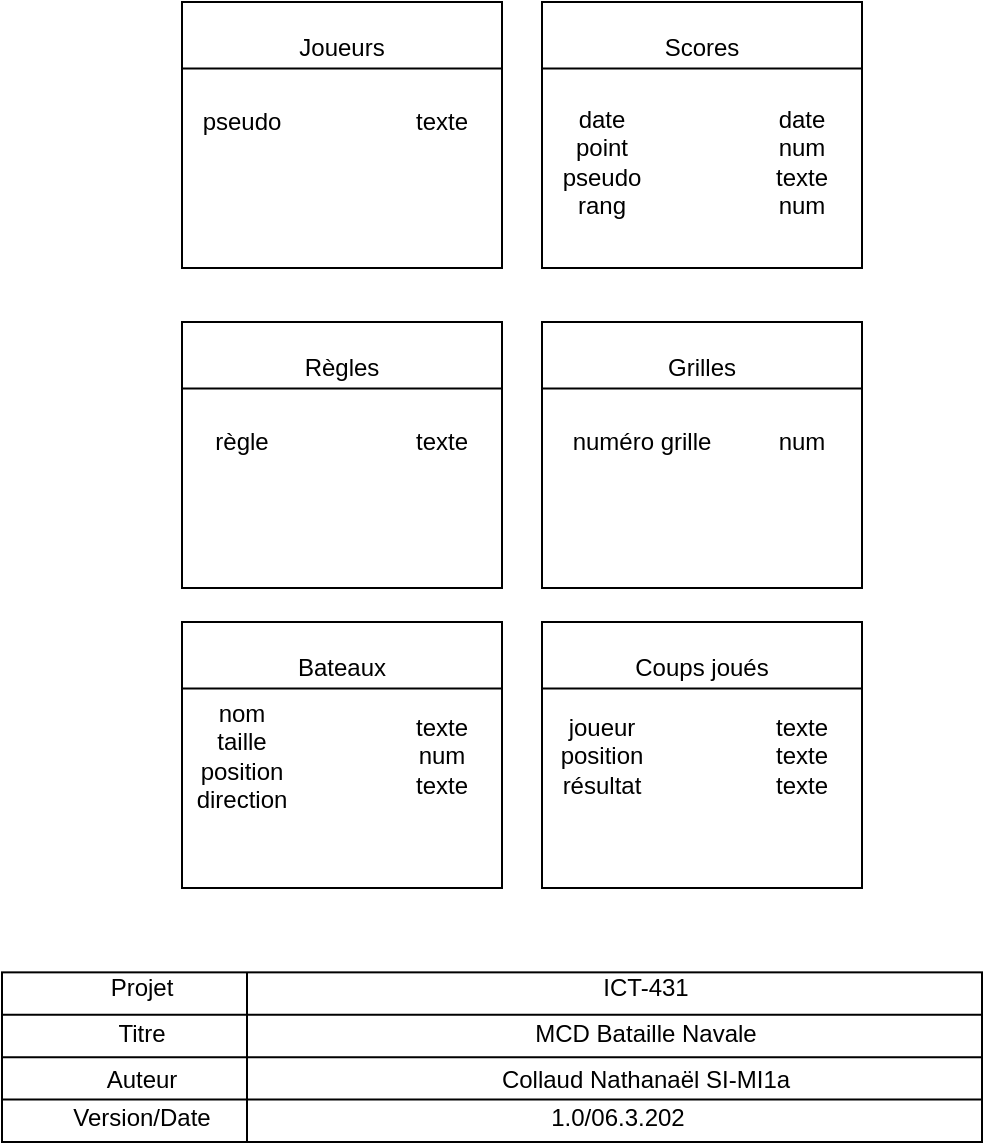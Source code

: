<mxfile version="12.7.9" type="device"><diagram id="zoZc6PyiWfFKwe2IRE8V" name="Page-1"><mxGraphModel dx="770" dy="1274" grid="1" gridSize="10" guides="1" tooltips="1" connect="1" arrows="0" fold="1" page="1" pageScale="1" pageWidth="1169" pageHeight="827" math="0" shadow="0"><root><mxCell id="0"/><mxCell id="1" parent="0"/><mxCell id="1o8YHjFitFuKW7lurwcu-1" value="" style="group" parent="1" vertex="1" connectable="0"><mxGeometry x="70" y="-194.82" width="490" height="84.82" as="geometry"/></mxCell><mxCell id="1o8YHjFitFuKW7lurwcu-2" value="" style="rounded=0;whiteSpace=wrap;html=1;" parent="1o8YHjFitFuKW7lurwcu-1" vertex="1"><mxGeometry width="490" height="84.82" as="geometry"/></mxCell><mxCell id="1o8YHjFitFuKW7lurwcu-3" value="" style="endArrow=none;html=1;entryX=0;entryY=0.25;entryDx=0;entryDy=0;exitX=1;exitY=0.25;exitDx=0;exitDy=0;" parent="1o8YHjFitFuKW7lurwcu-1" source="1o8YHjFitFuKW7lurwcu-2" target="1o8YHjFitFuKW7lurwcu-2" edge="1"><mxGeometry width="50" height="50" relative="1" as="geometry"><mxPoint y="161.929" as="sourcePoint"/><mxPoint x="70" y="123.375" as="targetPoint"/></mxGeometry></mxCell><mxCell id="1o8YHjFitFuKW7lurwcu-4" value="" style="endArrow=none;html=1;entryX=0;entryY=0.5;entryDx=0;entryDy=0;exitX=1;exitY=0.5;exitDx=0;exitDy=0;" parent="1o8YHjFitFuKW7lurwcu-1" source="1o8YHjFitFuKW7lurwcu-2" target="1o8YHjFitFuKW7lurwcu-2" edge="1"><mxGeometry width="50" height="50" relative="1" as="geometry"><mxPoint y="161.929" as="sourcePoint"/><mxPoint x="70" y="123.375" as="targetPoint"/></mxGeometry></mxCell><mxCell id="1o8YHjFitFuKW7lurwcu-5" value="" style="endArrow=none;html=1;entryX=0;entryY=0.75;entryDx=0;entryDy=0;exitX=1;exitY=0.75;exitDx=0;exitDy=0;" parent="1o8YHjFitFuKW7lurwcu-1" source="1o8YHjFitFuKW7lurwcu-2" target="1o8YHjFitFuKW7lurwcu-2" edge="1"><mxGeometry width="50" height="50" relative="1" as="geometry"><mxPoint y="161.929" as="sourcePoint"/><mxPoint x="70" y="123.375" as="targetPoint"/></mxGeometry></mxCell><mxCell id="1o8YHjFitFuKW7lurwcu-6" value="" style="endArrow=none;html=1;entryX=0.25;entryY=0;entryDx=0;entryDy=0;exitX=0.25;exitY=1;exitDx=0;exitDy=0;" parent="1o8YHjFitFuKW7lurwcu-1" source="1o8YHjFitFuKW7lurwcu-2" target="1o8YHjFitFuKW7lurwcu-2" edge="1"><mxGeometry width="50" height="50" relative="1" as="geometry"><mxPoint y="161.929" as="sourcePoint"/><mxPoint x="70" y="123.375" as="targetPoint"/></mxGeometry></mxCell><mxCell id="1o8YHjFitFuKW7lurwcu-7" value="Projet" style="text;html=1;strokeColor=none;fillColor=none;align=center;verticalAlign=middle;whiteSpace=wrap;rounded=0;" parent="1o8YHjFitFuKW7lurwcu-1" vertex="1"><mxGeometry x="42" width="56.0" height="15.422" as="geometry"/></mxCell><mxCell id="1o8YHjFitFuKW7lurwcu-8" value="Titre" style="text;html=1;strokeColor=none;fillColor=none;align=center;verticalAlign=middle;whiteSpace=wrap;rounded=0;" parent="1o8YHjFitFuKW7lurwcu-1" vertex="1"><mxGeometry x="42" y="23.133" width="56.0" height="15.422" as="geometry"/></mxCell><mxCell id="1o8YHjFitFuKW7lurwcu-9" value="Auteur" style="text;html=1;strokeColor=none;fillColor=none;align=center;verticalAlign=middle;whiteSpace=wrap;rounded=0;" parent="1o8YHjFitFuKW7lurwcu-1" vertex="1"><mxGeometry x="42" y="46.265" width="56.0" height="15.422" as="geometry"/></mxCell><mxCell id="1o8YHjFitFuKW7lurwcu-10" value="Version/Date" style="text;html=1;strokeColor=none;fillColor=none;align=center;verticalAlign=middle;whiteSpace=wrap;rounded=0;" parent="1o8YHjFitFuKW7lurwcu-1" vertex="1"><mxGeometry x="42" y="65.543" width="56.0" height="15.422" as="geometry"/></mxCell><mxCell id="1o8YHjFitFuKW7lurwcu-11" value="ICT-431" style="text;html=1;strokeColor=none;fillColor=none;align=center;verticalAlign=middle;whiteSpace=wrap;rounded=0;" parent="1o8YHjFitFuKW7lurwcu-1" vertex="1"><mxGeometry x="224.0" width="196.0" height="15.422" as="geometry"/></mxCell><mxCell id="1o8YHjFitFuKW7lurwcu-12" value="MCD Bataille Navale" style="text;html=1;strokeColor=none;fillColor=none;align=center;verticalAlign=middle;whiteSpace=wrap;rounded=0;" parent="1o8YHjFitFuKW7lurwcu-1" vertex="1"><mxGeometry x="252.0" y="23.133" width="140" height="15.422" as="geometry"/></mxCell><mxCell id="1o8YHjFitFuKW7lurwcu-13" value="Collaud Nathanaël SI-MI1a" style="text;html=1;strokeColor=none;fillColor=none;align=center;verticalAlign=middle;whiteSpace=wrap;rounded=0;" parent="1o8YHjFitFuKW7lurwcu-1" vertex="1"><mxGeometry x="210.0" y="46.265" width="224.0" height="15.422" as="geometry"/></mxCell><mxCell id="1o8YHjFitFuKW7lurwcu-14" value="1.0/06.3.202" style="text;html=1;strokeColor=none;fillColor=none;align=center;verticalAlign=middle;whiteSpace=wrap;rounded=0;" parent="1o8YHjFitFuKW7lurwcu-1" vertex="1"><mxGeometry x="238.0" y="69.398" width="140" height="7.711" as="geometry"/></mxCell><mxCell id="1o8YHjFitFuKW7lurwcu-15" value="" style="rounded=0;whiteSpace=wrap;html=1;" parent="1" vertex="1"><mxGeometry x="160" y="-680" width="160" height="133" as="geometry"/></mxCell><mxCell id="1o8YHjFitFuKW7lurwcu-16" value="" style="endArrow=none;html=1;entryX=1;entryY=0.25;entryDx=0;entryDy=0;exitX=0;exitY=0.25;exitDx=0;exitDy=0;" parent="1" source="1o8YHjFitFuKW7lurwcu-15" target="1o8YHjFitFuKW7lurwcu-15" edge="1"><mxGeometry width="50" height="50" relative="1" as="geometry"><mxPoint x="280" y="-377" as="sourcePoint"/><mxPoint x="330" y="-427" as="targetPoint"/></mxGeometry></mxCell><mxCell id="1o8YHjFitFuKW7lurwcu-17" value="Joueurs" style="text;html=1;strokeColor=none;fillColor=none;align=center;verticalAlign=middle;whiteSpace=wrap;rounded=0;" parent="1" vertex="1"><mxGeometry x="220" y="-667" width="40" height="20" as="geometry"/></mxCell><mxCell id="1o8YHjFitFuKW7lurwcu-18" value="pseudo" style="text;html=1;strokeColor=none;fillColor=none;align=center;verticalAlign=middle;whiteSpace=wrap;rounded=0;" parent="1" vertex="1"><mxGeometry x="170" y="-630" width="40" height="20" as="geometry"/></mxCell><mxCell id="1o8YHjFitFuKW7lurwcu-19" value="texte" style="text;html=1;strokeColor=none;fillColor=none;align=center;verticalAlign=middle;whiteSpace=wrap;rounded=0;" parent="1" vertex="1"><mxGeometry x="270" y="-630" width="40" height="20" as="geometry"/></mxCell><mxCell id="1o8YHjFitFuKW7lurwcu-20" value="" style="rounded=0;whiteSpace=wrap;html=1;" parent="1" vertex="1"><mxGeometry x="340" y="-680" width="160" height="133" as="geometry"/></mxCell><mxCell id="1o8YHjFitFuKW7lurwcu-21" value="" style="endArrow=none;html=1;entryX=1;entryY=0.25;entryDx=0;entryDy=0;exitX=0;exitY=0.25;exitDx=0;exitDy=0;" parent="1" source="1o8YHjFitFuKW7lurwcu-20" target="1o8YHjFitFuKW7lurwcu-20" edge="1"><mxGeometry width="50" height="50" relative="1" as="geometry"><mxPoint x="460" y="-377" as="sourcePoint"/><mxPoint x="510" y="-427" as="targetPoint"/></mxGeometry></mxCell><mxCell id="1o8YHjFitFuKW7lurwcu-22" value="Scores" style="text;html=1;strokeColor=none;fillColor=none;align=center;verticalAlign=middle;whiteSpace=wrap;rounded=0;" parent="1" vertex="1"><mxGeometry x="400" y="-667" width="40" height="20" as="geometry"/></mxCell><mxCell id="1o8YHjFitFuKW7lurwcu-23" value="date&lt;br&gt;point&lt;br&gt;pseudo&lt;br&gt;rang" style="text;html=1;strokeColor=none;fillColor=none;align=center;verticalAlign=middle;whiteSpace=wrap;rounded=0;" parent="1" vertex="1"><mxGeometry x="350" y="-610" width="40" height="20" as="geometry"/></mxCell><mxCell id="1o8YHjFitFuKW7lurwcu-24" value="date&lt;br&gt;num&lt;br&gt;texte&lt;br&gt;num" style="text;html=1;strokeColor=none;fillColor=none;align=center;verticalAlign=middle;whiteSpace=wrap;rounded=0;" parent="1" vertex="1"><mxGeometry x="450" y="-610" width="40" height="20" as="geometry"/></mxCell><mxCell id="1o8YHjFitFuKW7lurwcu-26" value="" style="rounded=0;whiteSpace=wrap;html=1;" parent="1" vertex="1"><mxGeometry x="160" y="-520" width="160" height="133" as="geometry"/></mxCell><mxCell id="1o8YHjFitFuKW7lurwcu-27" value="" style="endArrow=none;html=1;entryX=1;entryY=0.25;entryDx=0;entryDy=0;exitX=0;exitY=0.25;exitDx=0;exitDy=0;" parent="1" source="1o8YHjFitFuKW7lurwcu-26" target="1o8YHjFitFuKW7lurwcu-26" edge="1"><mxGeometry width="50" height="50" relative="1" as="geometry"><mxPoint x="280" y="-217" as="sourcePoint"/><mxPoint x="330" y="-267" as="targetPoint"/></mxGeometry></mxCell><mxCell id="1o8YHjFitFuKW7lurwcu-28" value="Règles" style="text;html=1;strokeColor=none;fillColor=none;align=center;verticalAlign=middle;whiteSpace=wrap;rounded=0;" parent="1" vertex="1"><mxGeometry x="220" y="-507" width="40" height="20" as="geometry"/></mxCell><mxCell id="1o8YHjFitFuKW7lurwcu-29" value="règle" style="text;html=1;strokeColor=none;fillColor=none;align=center;verticalAlign=middle;whiteSpace=wrap;rounded=0;" parent="1" vertex="1"><mxGeometry x="170" y="-470" width="40" height="20" as="geometry"/></mxCell><mxCell id="1o8YHjFitFuKW7lurwcu-30" value="texte" style="text;html=1;strokeColor=none;fillColor=none;align=center;verticalAlign=middle;whiteSpace=wrap;rounded=0;" parent="1" vertex="1"><mxGeometry x="270" y="-470" width="40" height="20" as="geometry"/></mxCell><mxCell id="1o8YHjFitFuKW7lurwcu-31" value="" style="rounded=0;whiteSpace=wrap;html=1;" parent="1" vertex="1"><mxGeometry x="340" y="-520" width="160" height="133" as="geometry"/></mxCell><mxCell id="1o8YHjFitFuKW7lurwcu-32" value="" style="endArrow=none;html=1;entryX=1;entryY=0.25;entryDx=0;entryDy=0;exitX=0;exitY=0.25;exitDx=0;exitDy=0;" parent="1" source="1o8YHjFitFuKW7lurwcu-31" target="1o8YHjFitFuKW7lurwcu-31" edge="1"><mxGeometry width="50" height="50" relative="1" as="geometry"><mxPoint x="460" y="-217" as="sourcePoint"/><mxPoint x="510" y="-267" as="targetPoint"/></mxGeometry></mxCell><mxCell id="1o8YHjFitFuKW7lurwcu-33" value="Grilles" style="text;html=1;strokeColor=none;fillColor=none;align=center;verticalAlign=middle;whiteSpace=wrap;rounded=0;" parent="1" vertex="1"><mxGeometry x="400" y="-507" width="40" height="20" as="geometry"/></mxCell><mxCell id="1o8YHjFitFuKW7lurwcu-34" value="numéro grille&lt;br&gt;" style="text;html=1;strokeColor=none;fillColor=none;align=center;verticalAlign=middle;whiteSpace=wrap;rounded=0;" parent="1" vertex="1"><mxGeometry x="350" y="-470" width="80" height="20" as="geometry"/></mxCell><mxCell id="1o8YHjFitFuKW7lurwcu-35" value="num" style="text;html=1;strokeColor=none;fillColor=none;align=center;verticalAlign=middle;whiteSpace=wrap;rounded=0;" parent="1" vertex="1"><mxGeometry x="450" y="-470" width="40" height="20" as="geometry"/></mxCell><mxCell id="1o8YHjFitFuKW7lurwcu-36" value="" style="rounded=0;whiteSpace=wrap;html=1;" parent="1" vertex="1"><mxGeometry x="160" y="-370" width="160" height="133" as="geometry"/></mxCell><mxCell id="1o8YHjFitFuKW7lurwcu-37" value="" style="endArrow=none;html=1;entryX=1;entryY=0.25;entryDx=0;entryDy=0;exitX=0;exitY=0.25;exitDx=0;exitDy=0;" parent="1" source="1o8YHjFitFuKW7lurwcu-36" target="1o8YHjFitFuKW7lurwcu-36" edge="1"><mxGeometry width="50" height="50" relative="1" as="geometry"><mxPoint x="280" y="-67" as="sourcePoint"/><mxPoint x="330" y="-117" as="targetPoint"/></mxGeometry></mxCell><mxCell id="1o8YHjFitFuKW7lurwcu-38" value="Bateaux" style="text;html=1;strokeColor=none;fillColor=none;align=center;verticalAlign=middle;whiteSpace=wrap;rounded=0;" parent="1" vertex="1"><mxGeometry x="220" y="-357" width="40" height="20" as="geometry"/></mxCell><mxCell id="1o8YHjFitFuKW7lurwcu-39" value="nom&lt;br&gt;taille&lt;br&gt;position&lt;br&gt;direction" style="text;html=1;strokeColor=none;fillColor=none;align=center;verticalAlign=middle;whiteSpace=wrap;rounded=0;" parent="1" vertex="1"><mxGeometry x="170" y="-313.5" width="40" height="20" as="geometry"/></mxCell><mxCell id="1o8YHjFitFuKW7lurwcu-40" value="texte&lt;br&gt;num&lt;br&gt;texte" style="text;html=1;strokeColor=none;fillColor=none;align=center;verticalAlign=middle;whiteSpace=wrap;rounded=0;" parent="1" vertex="1"><mxGeometry x="270" y="-313.5" width="40" height="20" as="geometry"/></mxCell><mxCell id="1o8YHjFitFuKW7lurwcu-41" value="" style="rounded=0;whiteSpace=wrap;html=1;" parent="1" vertex="1"><mxGeometry x="340" y="-370" width="160" height="133" as="geometry"/></mxCell><mxCell id="1o8YHjFitFuKW7lurwcu-42" value="" style="endArrow=none;html=1;entryX=1;entryY=0.25;entryDx=0;entryDy=0;exitX=0;exitY=0.25;exitDx=0;exitDy=0;" parent="1" source="1o8YHjFitFuKW7lurwcu-41" target="1o8YHjFitFuKW7lurwcu-41" edge="1"><mxGeometry width="50" height="50" relative="1" as="geometry"><mxPoint x="460" y="-67" as="sourcePoint"/><mxPoint x="510" y="-117" as="targetPoint"/></mxGeometry></mxCell><mxCell id="1o8YHjFitFuKW7lurwcu-43" value="Coups joués" style="text;html=1;strokeColor=none;fillColor=none;align=center;verticalAlign=middle;whiteSpace=wrap;rounded=0;" parent="1" vertex="1"><mxGeometry x="385" y="-357" width="70" height="20" as="geometry"/></mxCell><mxCell id="1o8YHjFitFuKW7lurwcu-44" value="joueur&lt;br&gt;position&lt;br&gt;résultat" style="text;html=1;strokeColor=none;fillColor=none;align=center;verticalAlign=middle;whiteSpace=wrap;rounded=0;" parent="1" vertex="1"><mxGeometry x="350" y="-313.5" width="40" height="20" as="geometry"/></mxCell><mxCell id="1o8YHjFitFuKW7lurwcu-45" value="texte&lt;br&gt;texte&lt;br&gt;texte" style="text;html=1;strokeColor=none;fillColor=none;align=center;verticalAlign=middle;whiteSpace=wrap;rounded=0;" parent="1" vertex="1"><mxGeometry x="450" y="-313.5" width="40" height="20" as="geometry"/></mxCell></root></mxGraphModel></diagram></mxfile>